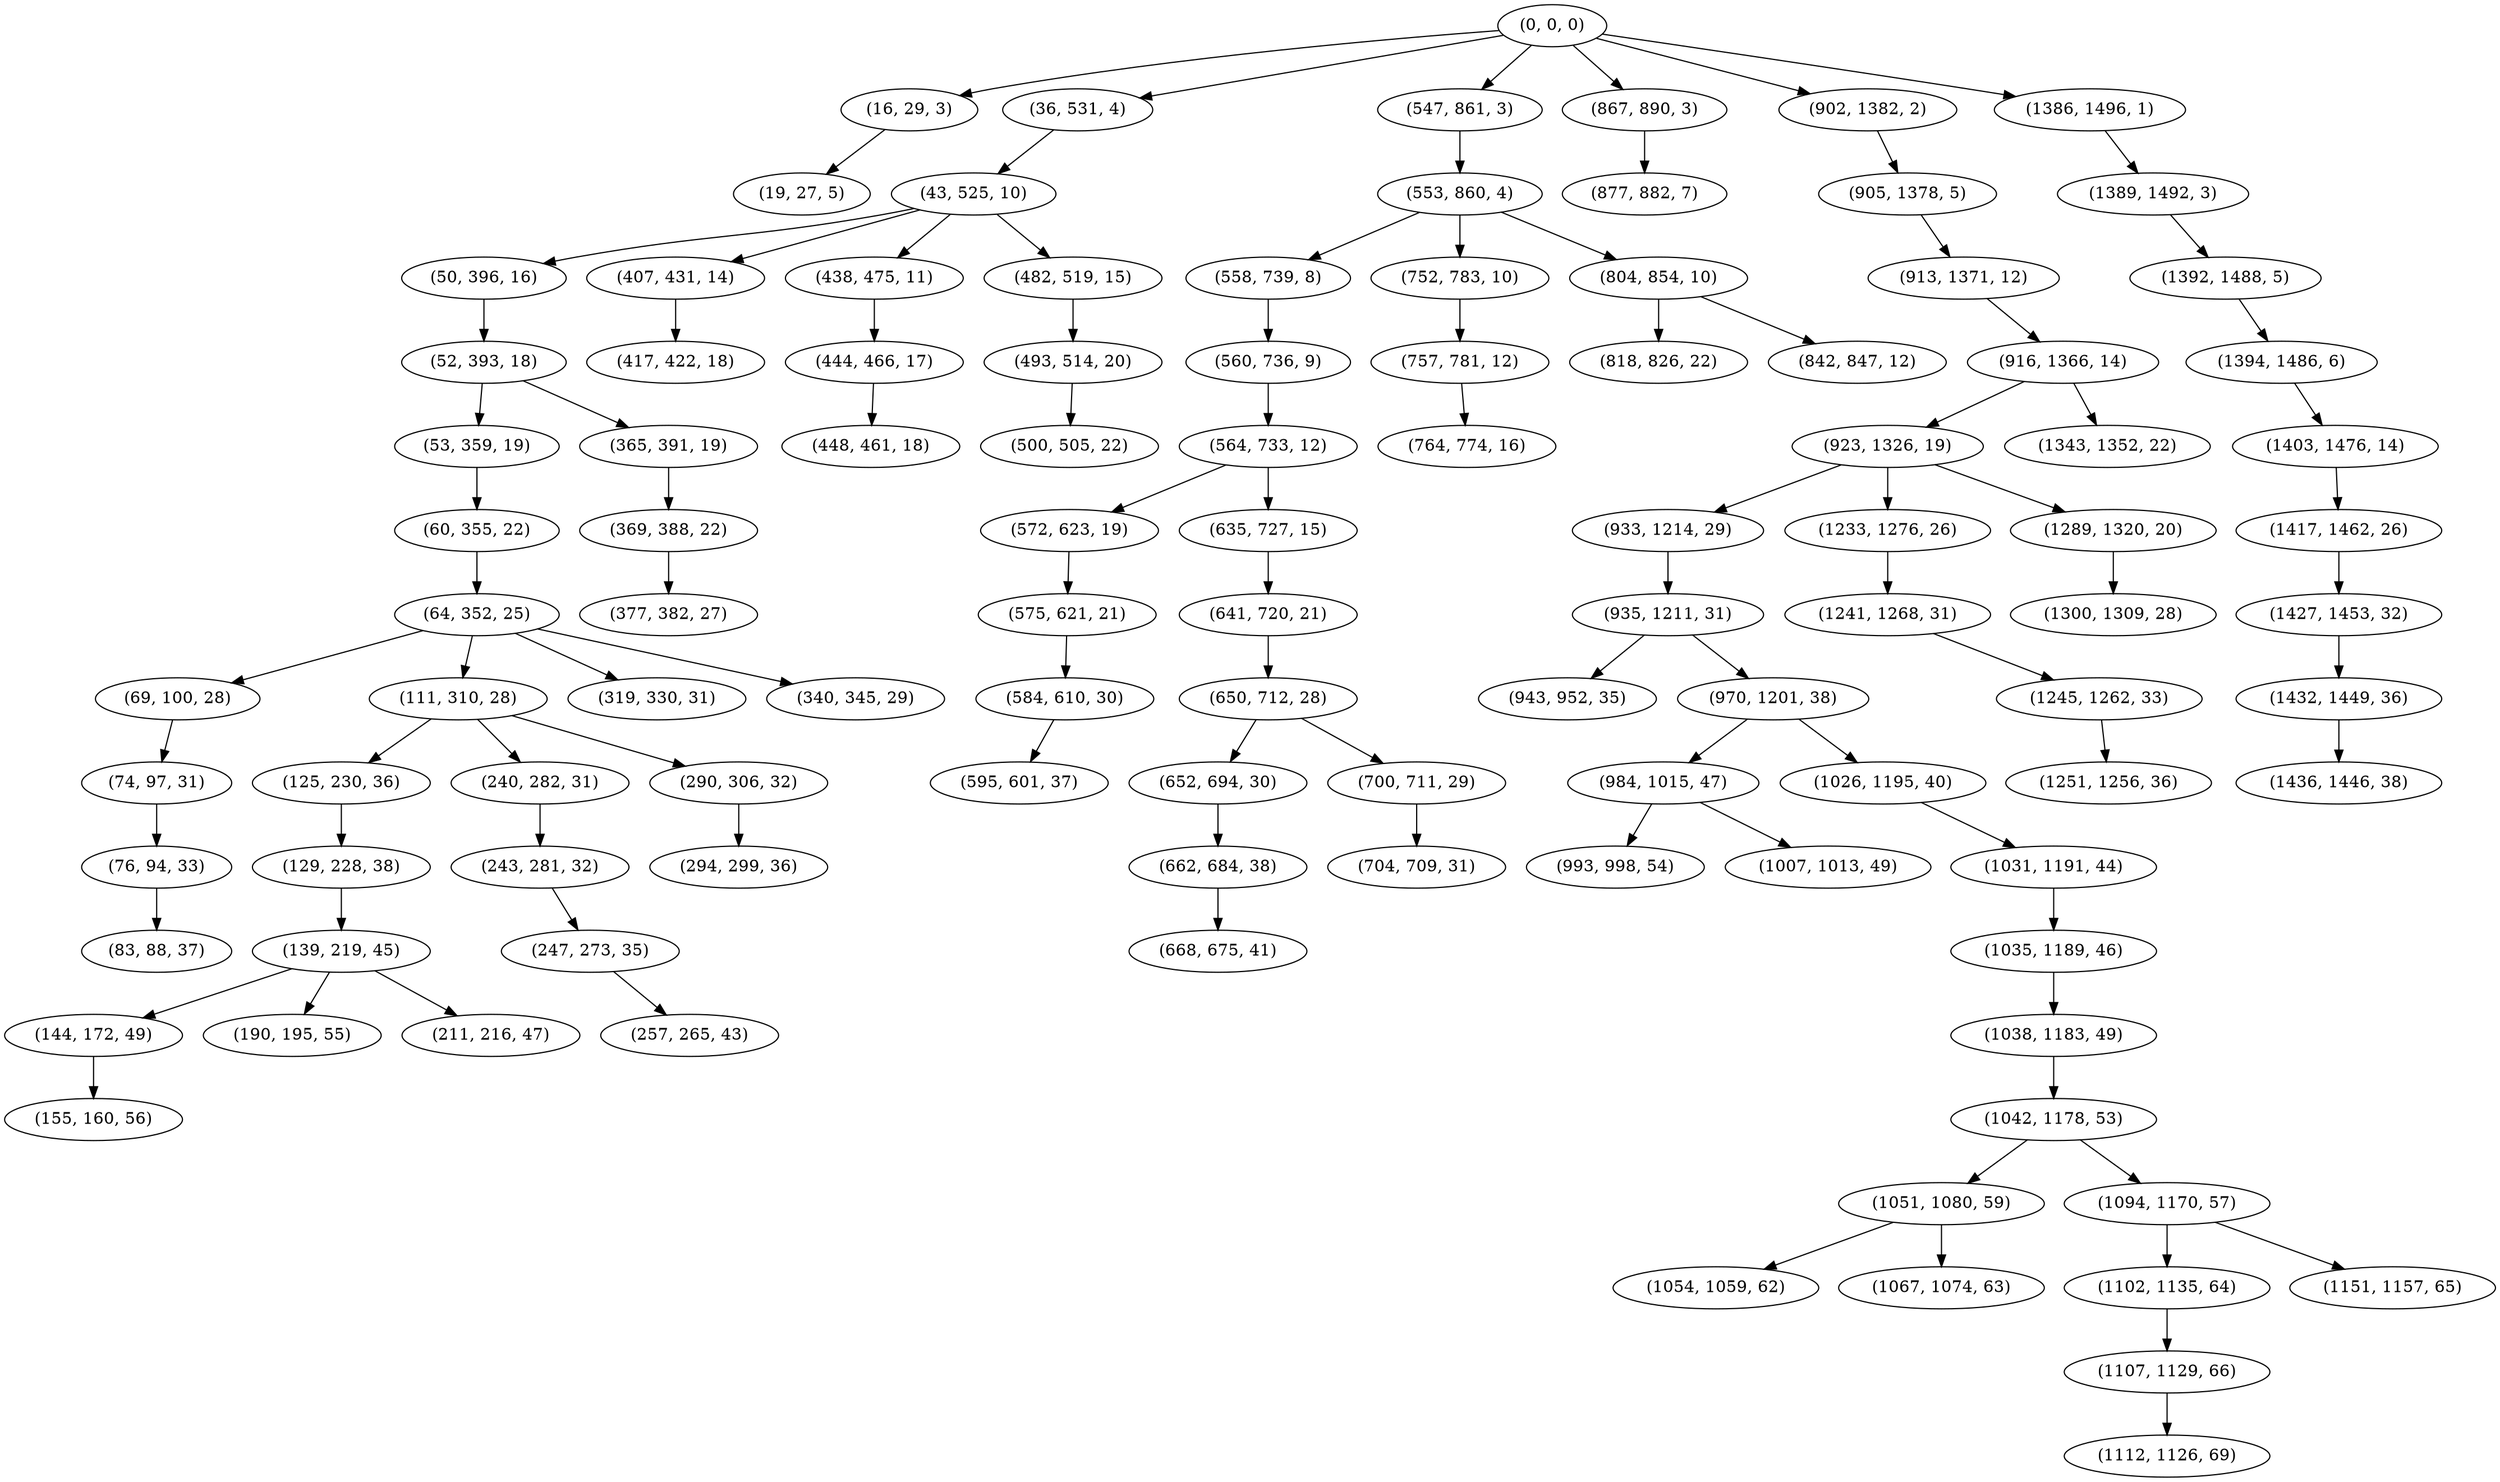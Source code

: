 digraph tree {
    "(0, 0, 0)";
    "(16, 29, 3)";
    "(19, 27, 5)";
    "(36, 531, 4)";
    "(43, 525, 10)";
    "(50, 396, 16)";
    "(52, 393, 18)";
    "(53, 359, 19)";
    "(60, 355, 22)";
    "(64, 352, 25)";
    "(69, 100, 28)";
    "(74, 97, 31)";
    "(76, 94, 33)";
    "(83, 88, 37)";
    "(111, 310, 28)";
    "(125, 230, 36)";
    "(129, 228, 38)";
    "(139, 219, 45)";
    "(144, 172, 49)";
    "(155, 160, 56)";
    "(190, 195, 55)";
    "(211, 216, 47)";
    "(240, 282, 31)";
    "(243, 281, 32)";
    "(247, 273, 35)";
    "(257, 265, 43)";
    "(290, 306, 32)";
    "(294, 299, 36)";
    "(319, 330, 31)";
    "(340, 345, 29)";
    "(365, 391, 19)";
    "(369, 388, 22)";
    "(377, 382, 27)";
    "(407, 431, 14)";
    "(417, 422, 18)";
    "(438, 475, 11)";
    "(444, 466, 17)";
    "(448, 461, 18)";
    "(482, 519, 15)";
    "(493, 514, 20)";
    "(500, 505, 22)";
    "(547, 861, 3)";
    "(553, 860, 4)";
    "(558, 739, 8)";
    "(560, 736, 9)";
    "(564, 733, 12)";
    "(572, 623, 19)";
    "(575, 621, 21)";
    "(584, 610, 30)";
    "(595, 601, 37)";
    "(635, 727, 15)";
    "(641, 720, 21)";
    "(650, 712, 28)";
    "(652, 694, 30)";
    "(662, 684, 38)";
    "(668, 675, 41)";
    "(700, 711, 29)";
    "(704, 709, 31)";
    "(752, 783, 10)";
    "(757, 781, 12)";
    "(764, 774, 16)";
    "(804, 854, 10)";
    "(818, 826, 22)";
    "(842, 847, 12)";
    "(867, 890, 3)";
    "(877, 882, 7)";
    "(902, 1382, 2)";
    "(905, 1378, 5)";
    "(913, 1371, 12)";
    "(916, 1366, 14)";
    "(923, 1326, 19)";
    "(933, 1214, 29)";
    "(935, 1211, 31)";
    "(943, 952, 35)";
    "(970, 1201, 38)";
    "(984, 1015, 47)";
    "(993, 998, 54)";
    "(1007, 1013, 49)";
    "(1026, 1195, 40)";
    "(1031, 1191, 44)";
    "(1035, 1189, 46)";
    "(1038, 1183, 49)";
    "(1042, 1178, 53)";
    "(1051, 1080, 59)";
    "(1054, 1059, 62)";
    "(1067, 1074, 63)";
    "(1094, 1170, 57)";
    "(1102, 1135, 64)";
    "(1107, 1129, 66)";
    "(1112, 1126, 69)";
    "(1151, 1157, 65)";
    "(1233, 1276, 26)";
    "(1241, 1268, 31)";
    "(1245, 1262, 33)";
    "(1251, 1256, 36)";
    "(1289, 1320, 20)";
    "(1300, 1309, 28)";
    "(1343, 1352, 22)";
    "(1386, 1496, 1)";
    "(1389, 1492, 3)";
    "(1392, 1488, 5)";
    "(1394, 1486, 6)";
    "(1403, 1476, 14)";
    "(1417, 1462, 26)";
    "(1427, 1453, 32)";
    "(1432, 1449, 36)";
    "(1436, 1446, 38)";
    "(0, 0, 0)" -> "(16, 29, 3)";
    "(0, 0, 0)" -> "(36, 531, 4)";
    "(0, 0, 0)" -> "(547, 861, 3)";
    "(0, 0, 0)" -> "(867, 890, 3)";
    "(0, 0, 0)" -> "(902, 1382, 2)";
    "(0, 0, 0)" -> "(1386, 1496, 1)";
    "(16, 29, 3)" -> "(19, 27, 5)";
    "(36, 531, 4)" -> "(43, 525, 10)";
    "(43, 525, 10)" -> "(50, 396, 16)";
    "(43, 525, 10)" -> "(407, 431, 14)";
    "(43, 525, 10)" -> "(438, 475, 11)";
    "(43, 525, 10)" -> "(482, 519, 15)";
    "(50, 396, 16)" -> "(52, 393, 18)";
    "(52, 393, 18)" -> "(53, 359, 19)";
    "(52, 393, 18)" -> "(365, 391, 19)";
    "(53, 359, 19)" -> "(60, 355, 22)";
    "(60, 355, 22)" -> "(64, 352, 25)";
    "(64, 352, 25)" -> "(69, 100, 28)";
    "(64, 352, 25)" -> "(111, 310, 28)";
    "(64, 352, 25)" -> "(319, 330, 31)";
    "(64, 352, 25)" -> "(340, 345, 29)";
    "(69, 100, 28)" -> "(74, 97, 31)";
    "(74, 97, 31)" -> "(76, 94, 33)";
    "(76, 94, 33)" -> "(83, 88, 37)";
    "(111, 310, 28)" -> "(125, 230, 36)";
    "(111, 310, 28)" -> "(240, 282, 31)";
    "(111, 310, 28)" -> "(290, 306, 32)";
    "(125, 230, 36)" -> "(129, 228, 38)";
    "(129, 228, 38)" -> "(139, 219, 45)";
    "(139, 219, 45)" -> "(144, 172, 49)";
    "(139, 219, 45)" -> "(190, 195, 55)";
    "(139, 219, 45)" -> "(211, 216, 47)";
    "(144, 172, 49)" -> "(155, 160, 56)";
    "(240, 282, 31)" -> "(243, 281, 32)";
    "(243, 281, 32)" -> "(247, 273, 35)";
    "(247, 273, 35)" -> "(257, 265, 43)";
    "(290, 306, 32)" -> "(294, 299, 36)";
    "(365, 391, 19)" -> "(369, 388, 22)";
    "(369, 388, 22)" -> "(377, 382, 27)";
    "(407, 431, 14)" -> "(417, 422, 18)";
    "(438, 475, 11)" -> "(444, 466, 17)";
    "(444, 466, 17)" -> "(448, 461, 18)";
    "(482, 519, 15)" -> "(493, 514, 20)";
    "(493, 514, 20)" -> "(500, 505, 22)";
    "(547, 861, 3)" -> "(553, 860, 4)";
    "(553, 860, 4)" -> "(558, 739, 8)";
    "(553, 860, 4)" -> "(752, 783, 10)";
    "(553, 860, 4)" -> "(804, 854, 10)";
    "(558, 739, 8)" -> "(560, 736, 9)";
    "(560, 736, 9)" -> "(564, 733, 12)";
    "(564, 733, 12)" -> "(572, 623, 19)";
    "(564, 733, 12)" -> "(635, 727, 15)";
    "(572, 623, 19)" -> "(575, 621, 21)";
    "(575, 621, 21)" -> "(584, 610, 30)";
    "(584, 610, 30)" -> "(595, 601, 37)";
    "(635, 727, 15)" -> "(641, 720, 21)";
    "(641, 720, 21)" -> "(650, 712, 28)";
    "(650, 712, 28)" -> "(652, 694, 30)";
    "(650, 712, 28)" -> "(700, 711, 29)";
    "(652, 694, 30)" -> "(662, 684, 38)";
    "(662, 684, 38)" -> "(668, 675, 41)";
    "(700, 711, 29)" -> "(704, 709, 31)";
    "(752, 783, 10)" -> "(757, 781, 12)";
    "(757, 781, 12)" -> "(764, 774, 16)";
    "(804, 854, 10)" -> "(818, 826, 22)";
    "(804, 854, 10)" -> "(842, 847, 12)";
    "(867, 890, 3)" -> "(877, 882, 7)";
    "(902, 1382, 2)" -> "(905, 1378, 5)";
    "(905, 1378, 5)" -> "(913, 1371, 12)";
    "(913, 1371, 12)" -> "(916, 1366, 14)";
    "(916, 1366, 14)" -> "(923, 1326, 19)";
    "(916, 1366, 14)" -> "(1343, 1352, 22)";
    "(923, 1326, 19)" -> "(933, 1214, 29)";
    "(923, 1326, 19)" -> "(1233, 1276, 26)";
    "(923, 1326, 19)" -> "(1289, 1320, 20)";
    "(933, 1214, 29)" -> "(935, 1211, 31)";
    "(935, 1211, 31)" -> "(943, 952, 35)";
    "(935, 1211, 31)" -> "(970, 1201, 38)";
    "(970, 1201, 38)" -> "(984, 1015, 47)";
    "(970, 1201, 38)" -> "(1026, 1195, 40)";
    "(984, 1015, 47)" -> "(993, 998, 54)";
    "(984, 1015, 47)" -> "(1007, 1013, 49)";
    "(1026, 1195, 40)" -> "(1031, 1191, 44)";
    "(1031, 1191, 44)" -> "(1035, 1189, 46)";
    "(1035, 1189, 46)" -> "(1038, 1183, 49)";
    "(1038, 1183, 49)" -> "(1042, 1178, 53)";
    "(1042, 1178, 53)" -> "(1051, 1080, 59)";
    "(1042, 1178, 53)" -> "(1094, 1170, 57)";
    "(1051, 1080, 59)" -> "(1054, 1059, 62)";
    "(1051, 1080, 59)" -> "(1067, 1074, 63)";
    "(1094, 1170, 57)" -> "(1102, 1135, 64)";
    "(1094, 1170, 57)" -> "(1151, 1157, 65)";
    "(1102, 1135, 64)" -> "(1107, 1129, 66)";
    "(1107, 1129, 66)" -> "(1112, 1126, 69)";
    "(1233, 1276, 26)" -> "(1241, 1268, 31)";
    "(1241, 1268, 31)" -> "(1245, 1262, 33)";
    "(1245, 1262, 33)" -> "(1251, 1256, 36)";
    "(1289, 1320, 20)" -> "(1300, 1309, 28)";
    "(1386, 1496, 1)" -> "(1389, 1492, 3)";
    "(1389, 1492, 3)" -> "(1392, 1488, 5)";
    "(1392, 1488, 5)" -> "(1394, 1486, 6)";
    "(1394, 1486, 6)" -> "(1403, 1476, 14)";
    "(1403, 1476, 14)" -> "(1417, 1462, 26)";
    "(1417, 1462, 26)" -> "(1427, 1453, 32)";
    "(1427, 1453, 32)" -> "(1432, 1449, 36)";
    "(1432, 1449, 36)" -> "(1436, 1446, 38)";
}

